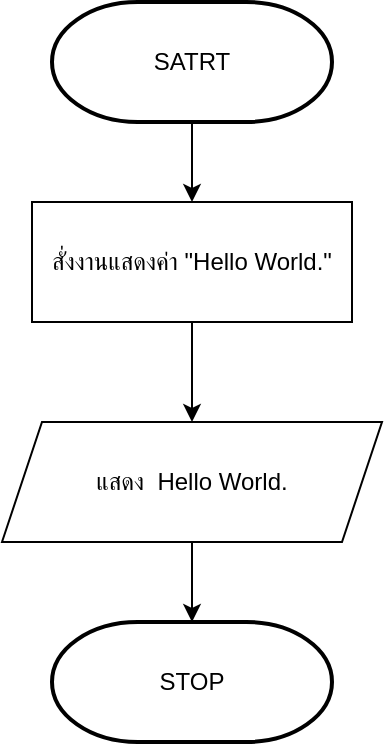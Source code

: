 <mxfile version="24.8.6">
  <diagram name="Page-1" id="Hnxu8_8Ku-TV39dNuLR_">
    <mxGraphModel dx="1518" dy="1206" grid="1" gridSize="10" guides="1" tooltips="1" connect="1" arrows="1" fold="1" page="0" pageScale="1" pageWidth="827" pageHeight="1169" math="0" shadow="0">
      <root>
        <mxCell id="0" />
        <mxCell id="1" parent="0" />
        <mxCell id="Uhq6O7xmegFHdYGJgDLc-4" value="" style="edgeStyle=orthogonalEdgeStyle;rounded=0;orthogonalLoop=1;jettySize=auto;html=1;" edge="1" parent="1" source="AM7LQ0HO90xgIuVz8iBt-13" target="Uhq6O7xmegFHdYGJgDLc-3">
          <mxGeometry relative="1" as="geometry" />
        </mxCell>
        <mxCell id="AM7LQ0HO90xgIuVz8iBt-13" value="SATRT" style="strokeWidth=2;html=1;shape=mxgraph.flowchart.terminator;whiteSpace=wrap;" parent="1" vertex="1">
          <mxGeometry x="-410" y="-630" width="140" height="60" as="geometry" />
        </mxCell>
        <mxCell id="AM7LQ0HO90xgIuVz8iBt-18" value="STOP" style="strokeWidth=2;html=1;shape=mxgraph.flowchart.terminator;whiteSpace=wrap;" parent="1" vertex="1">
          <mxGeometry x="-410" y="-320" width="140" height="60" as="geometry" />
        </mxCell>
        <mxCell id="Uhq6O7xmegFHdYGJgDLc-6" value="" style="edgeStyle=orthogonalEdgeStyle;rounded=0;orthogonalLoop=1;jettySize=auto;html=1;" edge="1" parent="1" source="Uhq6O7xmegFHdYGJgDLc-2" target="AM7LQ0HO90xgIuVz8iBt-18">
          <mxGeometry relative="1" as="geometry" />
        </mxCell>
        <mxCell id="Uhq6O7xmegFHdYGJgDLc-2" value="แสดง &amp;nbsp;Hello World." style="shape=parallelogram;perimeter=parallelogramPerimeter;whiteSpace=wrap;html=1;fixedSize=1;" vertex="1" parent="1">
          <mxGeometry x="-435" y="-420" width="190" height="60" as="geometry" />
        </mxCell>
        <mxCell id="Uhq6O7xmegFHdYGJgDLc-5" value="" style="edgeStyle=orthogonalEdgeStyle;rounded=0;orthogonalLoop=1;jettySize=auto;html=1;" edge="1" parent="1" source="Uhq6O7xmegFHdYGJgDLc-3" target="Uhq6O7xmegFHdYGJgDLc-2">
          <mxGeometry relative="1" as="geometry" />
        </mxCell>
        <mxCell id="Uhq6O7xmegFHdYGJgDLc-3" value="สั่งงานแสดงค่า &quot;Hello World.&quot;" style="rounded=0;whiteSpace=wrap;html=1;" vertex="1" parent="1">
          <mxGeometry x="-420" y="-530" width="160" height="60" as="geometry" />
        </mxCell>
      </root>
    </mxGraphModel>
  </diagram>
</mxfile>
